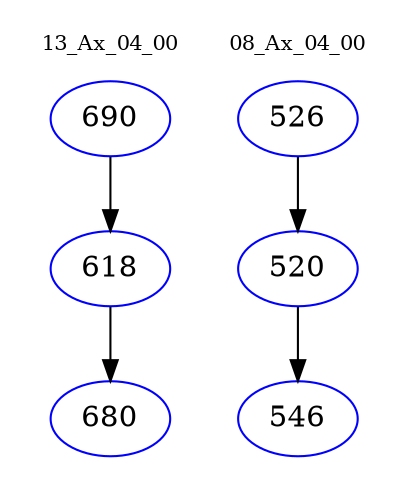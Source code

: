 digraph{
subgraph cluster_0 {
color = white
label = "13_Ax_04_00";
fontsize=10;
T0_690 [label="690", color="blue"]
T0_690 -> T0_618 [color="black"]
T0_618 [label="618", color="blue"]
T0_618 -> T0_680 [color="black"]
T0_680 [label="680", color="blue"]
}
subgraph cluster_1 {
color = white
label = "08_Ax_04_00";
fontsize=10;
T1_526 [label="526", color="blue"]
T1_526 -> T1_520 [color="black"]
T1_520 [label="520", color="blue"]
T1_520 -> T1_546 [color="black"]
T1_546 [label="546", color="blue"]
}
}
